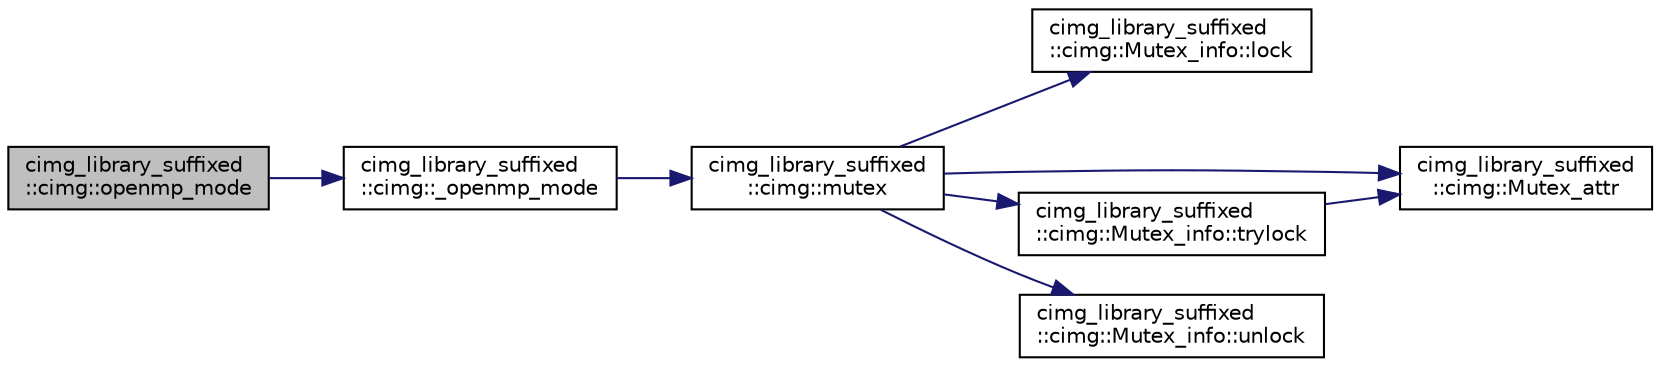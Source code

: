 digraph "cimg_library_suffixed::cimg::openmp_mode"
{
 // INTERACTIVE_SVG=YES
  edge [fontname="Helvetica",fontsize="10",labelfontname="Helvetica",labelfontsize="10"];
  node [fontname="Helvetica",fontsize="10",shape=record];
  rankdir="LR";
  Node2976 [label="cimg_library_suffixed\l::cimg::openmp_mode",height=0.2,width=0.4,color="black", fillcolor="grey75", style="filled", fontcolor="black"];
  Node2976 -> Node2977 [color="midnightblue",fontsize="10",style="solid",fontname="Helvetica"];
  Node2977 [label="cimg_library_suffixed\l::cimg::_openmp_mode",height=0.2,width=0.4,color="black", fillcolor="white", style="filled",URL="$namespacecimg__library__suffixed_1_1cimg.html#a2a1f404b2580ad14629ca49e7c5380e5",tooltip="Set current  openmp mode. "];
  Node2977 -> Node2978 [color="midnightblue",fontsize="10",style="solid",fontname="Helvetica"];
  Node2978 [label="cimg_library_suffixed\l::cimg::mutex",height=0.2,width=0.4,color="black", fillcolor="white", style="filled",URL="$namespacecimg__library__suffixed_1_1cimg.html#a9e739e4b4ac058abfba069466617b914"];
  Node2978 -> Node2979 [color="midnightblue",fontsize="10",style="solid",fontname="Helvetica"];
  Node2979 [label="cimg_library_suffixed\l::cimg::Mutex_info::lock",height=0.2,width=0.4,color="black", fillcolor="white", style="filled",URL="$structcimg__library__suffixed_1_1cimg_1_1_mutex__info.html#a6cc8e26847a1aa649febed03d70182e7"];
  Node2978 -> Node2980 [color="midnightblue",fontsize="10",style="solid",fontname="Helvetica"];
  Node2980 [label="cimg_library_suffixed\l::cimg::Mutex_attr",height=0.2,width=0.4,color="black", fillcolor="white", style="filled",URL="$namespacecimg__library__suffixed_1_1cimg.html#aa0e1bc96ae6e235dc5b67b8b0a466166"];
  Node2978 -> Node2981 [color="midnightblue",fontsize="10",style="solid",fontname="Helvetica"];
  Node2981 [label="cimg_library_suffixed\l::cimg::Mutex_info::trylock",height=0.2,width=0.4,color="black", fillcolor="white", style="filled",URL="$structcimg__library__suffixed_1_1cimg_1_1_mutex__info.html#a9bf4ed1e1dfe6f28fa6250cd04f3c900"];
  Node2981 -> Node2980 [color="midnightblue",fontsize="10",style="solid",fontname="Helvetica"];
  Node2978 -> Node2982 [color="midnightblue",fontsize="10",style="solid",fontname="Helvetica"];
  Node2982 [label="cimg_library_suffixed\l::cimg::Mutex_info::unlock",height=0.2,width=0.4,color="black", fillcolor="white", style="filled",URL="$structcimg__library__suffixed_1_1cimg_1_1_mutex__info.html#afac3fa5f107ad4795fb867050f616555"];
}
